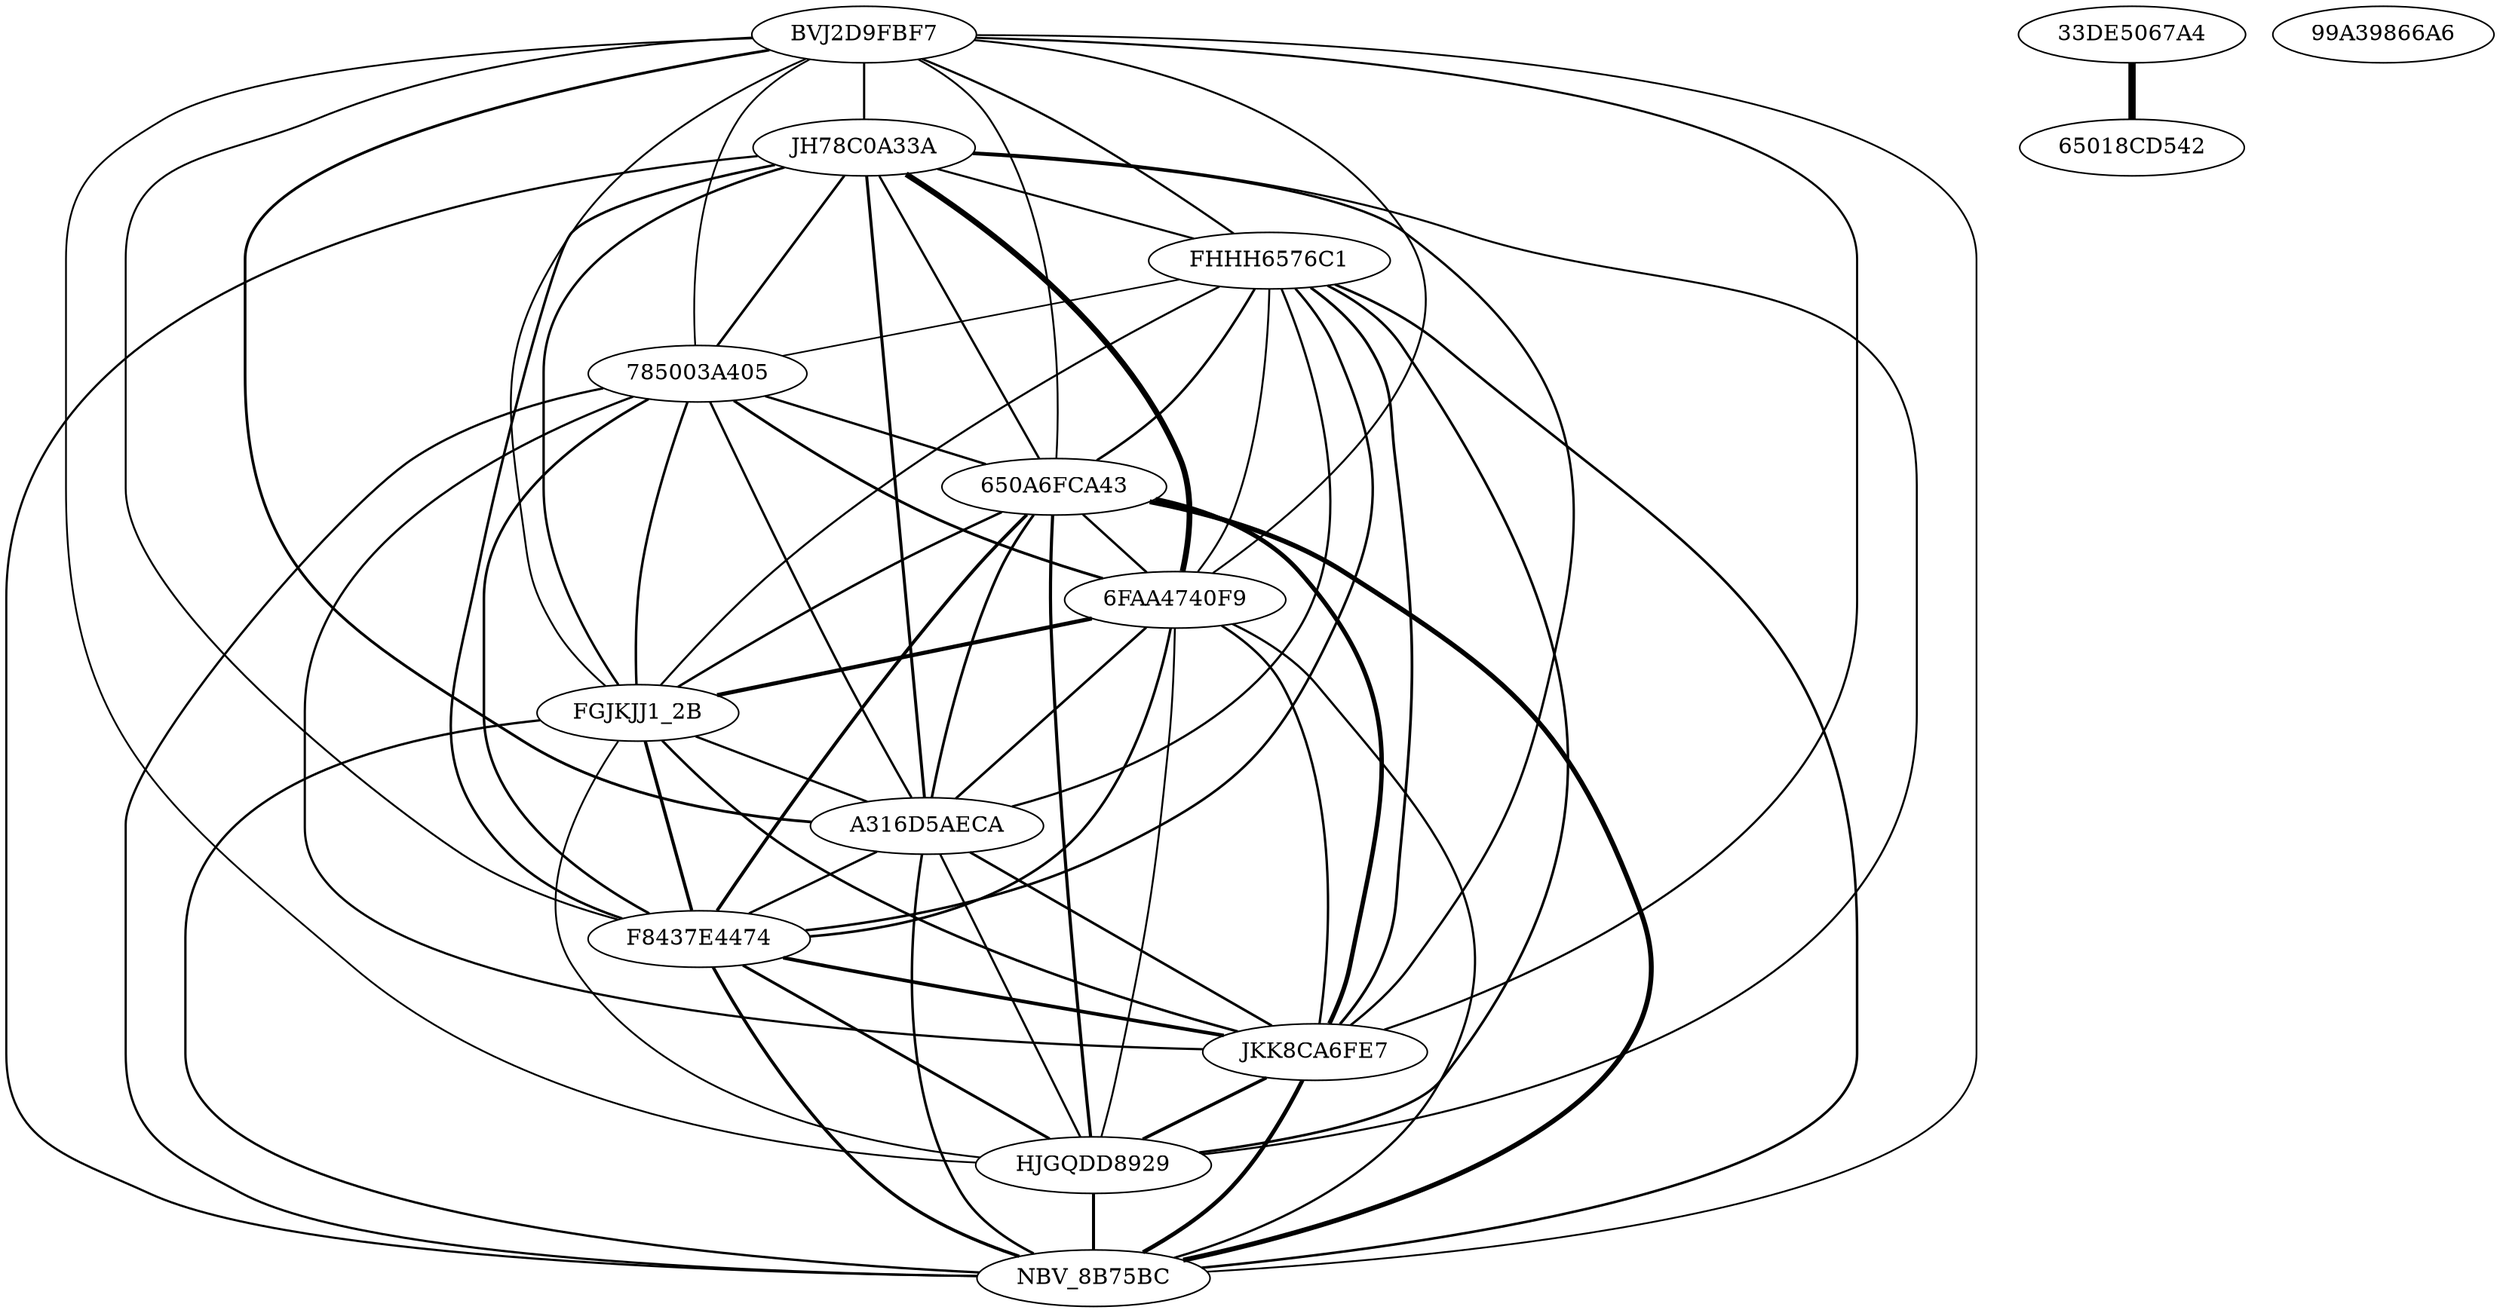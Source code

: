 strict graph  {
"./Cluster_1/BVJ2D9FBF759F527AF373E34673DC3ACA462" [label=BVJ2D9FBF7];
"./Cluster_1/JH78C0A33A1B472A8C16123FD696A5CE5EBB" [label=JH78C0A33A];
"./Cluster_1/FHHH6576C196385407B0F7F4B1B537D88983" [label=FHHH6576C1];
"./Cluster_1/785003A405BC7A4EBCBB21DDB757BF3F" [label="785003A405"];
"./Cluster_1/650A6FCA433EE243391E4B4C11F09438" [label="650A6FCA43"];
"./Cluster_1/6FAA4740F99408D4D2DDDD0B09BBDEFD" [label="6FAA4740F9"];
"./Cluster_1/FGJKJJ1_2BA0D0083976A5C1E3315413CDCFFCD2" [label=FGJKJJ1_2B];
"./Cluster_1/A316D5AECA269CA865077E7FFF356E7D" [label=A316D5AECA];
"./Cluster_1/F8437E44748D2C3FCF84019766F4E6DC" [label=F8437E4474];
"./Cluster_1/JKK8CA6FE7A1315AF5AFEAC2961460A80569" [label=JKK8CA6FE7];
"./Cluster_1/33DE5067A433A6EC5C328067DC18EC37" [label="33DE5067A4"];
"./Cluster_1/HJGQDD892986B2249B5214639ECC8AC0223" [label=HJGQDD8929];
"./Cluster_1/NBV_8B75BCBFF174C25A0161F30758509A44" [label=NBV_8B75BC];
"./Cluster_1/65018CD542145A3792BA09985734C12A" [label="65018CD542"];
"./Cluster_1/99A39866A657A10949FCB6D634BB30D5" [label="99A39866A6"];
"./Cluster_1/BVJ2D9FBF759F527AF373E34673DC3ACA462" -- "./Cluster_1/JH78C0A33A1B472A8C16123FD696A5CE5EBB"  [penwidth="1.4137931034482756"];
"./Cluster_1/BVJ2D9FBF759F527AF373E34673DC3ACA462" -- "./Cluster_1/FHHH6576C196385407B0F7F4B1B537D88983"  [penwidth="1.402877697841727"];
"./Cluster_1/BVJ2D9FBF759F527AF373E34673DC3ACA462" -- "./Cluster_1/785003A405BC7A4EBCBB21DDB757BF3F"  [penwidth="1.122448979591837"];
"./Cluster_1/BVJ2D9FBF759F527AF373E34673DC3ACA462" -- "./Cluster_1/650A6FCA433EE243391E4B4C11F09438"  [penwidth="1.197183098591549"];
"./Cluster_1/BVJ2D9FBF759F527AF373E34673DC3ACA462" -- "./Cluster_1/6FAA4740F99408D4D2DDDD0B09BBDEFD"  [penwidth="1.2328767123287678"];
"./Cluster_1/BVJ2D9FBF759F527AF373E34673DC3ACA462" -- "./Cluster_1/FGJKJJ1_2BA0D0083976A5C1E3315413CDCFFCD2"  [penwidth="1.180555555555556"];
"./Cluster_1/BVJ2D9FBF759F527AF373E34673DC3ACA462" -- "./Cluster_1/A316D5AECA269CA865077E7FFF356E7D"  [penwidth="1.7605633802816902"];
"./Cluster_1/BVJ2D9FBF759F527AF373E34673DC3ACA462" -- "./Cluster_1/F8437E44748D2C3FCF84019766F4E6DC"  [penwidth="1.2237762237762242"];
"./Cluster_1/BVJ2D9FBF759F527AF373E34673DC3ACA462" -- "./Cluster_1/JKK8CA6FE7A1315AF5AFEAC2961460A80569"  [penwidth="1.357142857142857"];
"./Cluster_1/BVJ2D9FBF759F527AF373E34673DC3ACA462" -- "./Cluster_1/HJGQDD892986B2249B5214639ECC8AC0223"  [penwidth="1.137931034482759"];
"./Cluster_1/BVJ2D9FBF759F527AF373E34673DC3ACA462" -- "./Cluster_1/NBV_8B75BCBFF174C25A0161F30758509A44"  [penwidth="1.1267605633802815"];
"./Cluster_1/JH78C0A33A1B472A8C16123FD696A5CE5EBB" -- "./Cluster_1/FHHH6576C196385407B0F7F4B1B537D88983"  [penwidth="1.312056737588653"];
"./Cluster_1/JH78C0A33A1B472A8C16123FD696A5CE5EBB" -- "./Cluster_1/785003A405BC7A4EBCBB21DDB757BF3F"  [penwidth="1.5972222222222223"];
"./Cluster_1/JH78C0A33A1B472A8C16123FD696A5CE5EBB" -- "./Cluster_1/650A6FCA433EE243391E4B4C11F09438"  [penwidth="1.4539007092198588"];
"./Cluster_1/JH78C0A33A1B472A8C16123FD696A5CE5EBB" -- "./Cluster_1/6FAA4740F99408D4D2DDDD0B09BBDEFD"  [penwidth="3.671875"];
"./Cluster_1/JH78C0A33A1B472A8C16123FD696A5CE5EBB" -- "./Cluster_1/FGJKJJ1_2BA0D0083976A5C1E3315413CDCFFCD2"  [penwidth="1.5492957746478877"];
"./Cluster_1/JH78C0A33A1B472A8C16123FD696A5CE5EBB" -- "./Cluster_1/A316D5AECA269CA865077E7FFF356E7D"  [penwidth="1.9014084507042253"];
"./Cluster_1/JH78C0A33A1B472A8C16123FD696A5CE5EBB" -- "./Cluster_1/F8437E44748D2C3FCF84019766F4E6DC"  [penwidth="1.5957446808510636"];
"./Cluster_1/JH78C0A33A1B472A8C16123FD696A5CE5EBB" -- "./Cluster_1/JKK8CA6FE7A1315AF5AFEAC2961460A80569"  [penwidth="1.5000000000000004"];
"./Cluster_1/JH78C0A33A1B472A8C16123FD696A5CE5EBB" -- "./Cluster_1/HJGQDD892986B2249B5214639ECC8AC0223"  [penwidth="1.2758620689655178"];
"./Cluster_1/JH78C0A33A1B472A8C16123FD696A5CE5EBB" -- "./Cluster_1/NBV_8B75BCBFF174C25A0161F30758509A44"  [penwidth="1.3829787234042559"];
"./Cluster_1/FHHH6576C196385407B0F7F4B1B537D88983" -- "./Cluster_1/785003A405BC7A4EBCBB21DDB757BF3F"  [penwidth="1.0139860139860137"];
"./Cluster_1/FHHH6576C196385407B0F7F4B1B537D88983" -- "./Cluster_1/650A6FCA433EE243391E4B4C11F09438"  [penwidth="1.567164179104478"];
"./Cluster_1/FHHH6576C196385407B0F7F4B1B537D88983" -- "./Cluster_1/6FAA4740F99408D4D2DDDD0B09BBDEFD"  [penwidth="1.24113475177305"];
"./Cluster_1/FHHH6576C196385407B0F7F4B1B537D88983" -- "./Cluster_1/FGJKJJ1_2BA0D0083976A5C1E3315413CDCFFCD2"  [penwidth="1.304347826086957"];
"./Cluster_1/FHHH6576C196385407B0F7F4B1B537D88983" -- "./Cluster_1/A316D5AECA269CA865077E7FFF356E7D"  [penwidth="1.4285714285714293"];
"./Cluster_1/FHHH6576C196385407B0F7F4B1B537D88983" -- "./Cluster_1/F8437E44748D2C3FCF84019766F4E6DC"  [penwidth="1.5925925925925923"];
"./Cluster_1/FHHH6576C196385407B0F7F4B1B537D88983" -- "./Cluster_1/JKK8CA6FE7A1315AF5AFEAC2961460A80569"  [penwidth="1.7424242424242422"];
"./Cluster_1/FHHH6576C196385407B0F7F4B1B537D88983" -- "./Cluster_1/HJGQDD892986B2249B5214639ECC8AC0223"  [penwidth="1.6176470588235294"];
"./Cluster_1/FHHH6576C196385407B0F7F4B1B537D88983" -- "./Cluster_1/NBV_8B75BCBFF174C25A0161F30758509A44"  [penwidth="1.6165413533834585"];
"./Cluster_1/785003A405BC7A4EBCBB21DDB757BF3F" -- "./Cluster_1/650A6FCA433EE243391E4B4C11F09438"  [penwidth="1.5000000000000004"];
"./Cluster_1/785003A405BC7A4EBCBB21DDB757BF3F" -- "./Cluster_1/6FAA4740F99408D4D2DDDD0B09BBDEFD"  [penwidth="1.7605633802816902"];
"./Cluster_1/785003A405BC7A4EBCBB21DDB757BF3F" -- "./Cluster_1/FGJKJJ1_2BA0D0083976A5C1E3315413CDCFFCD2"  [penwidth="1.5957446808510636"];
"./Cluster_1/785003A405BC7A4EBCBB21DDB757BF3F" -- "./Cluster_1/A316D5AECA269CA865077E7FFF356E7D"  [penwidth="1.482758620689655"];
"./Cluster_1/785003A405BC7A4EBCBB21DDB757BF3F" -- "./Cluster_1/F8437E44748D2C3FCF84019766F4E6DC"  [penwidth="1.6428571428571428"];
"./Cluster_1/785003A405BC7A4EBCBB21DDB757BF3F" -- "./Cluster_1/JKK8CA6FE7A1315AF5AFEAC2961460A80569"  [penwidth="1.4285714285714293"];
"./Cluster_1/785003A405BC7A4EBCBB21DDB757BF3F" -- "./Cluster_1/NBV_8B75BCBFF174C25A0161F30758509A44"  [penwidth="1.4285714285714293"];
"./Cluster_1/650A6FCA433EE243391E4B4C11F09438" -- "./Cluster_1/6FAA4740F99408D4D2DDDD0B09BBDEFD"  [penwidth="1.5000000000000004"];
"./Cluster_1/650A6FCA433EE243391E4B4C11F09438" -- "./Cluster_1/FGJKJJ1_2BA0D0083976A5C1E3315413CDCFFCD2"  [penwidth="1.5693430656934306"];
"./Cluster_1/650A6FCA433EE243391E4B4C11F09438" -- "./Cluster_1/A316D5AECA269CA865077E7FFF356E7D"  [penwidth="1.6906474820143882"];
"./Cluster_1/650A6FCA433EE243391E4B4C11F09438" -- "./Cluster_1/F8437E44748D2C3FCF84019766F4E6DC"  [penwidth="2.121212121212122"];
"./Cluster_1/650A6FCA433EE243391E4B4C11F09438" -- "./Cluster_1/JKK8CA6FE7A1315AF5AFEAC2961460A80569"  [penwidth="2.8400000000000007"];
"./Cluster_1/650A6FCA433EE243391E4B4C11F09438" -- "./Cluster_1/HJGQDD892986B2249B5214639ECC8AC0223"  [penwidth="2.0149253731343286"];
"./Cluster_1/650A6FCA433EE243391E4B4C11F09438" -- "./Cluster_1/NBV_8B75BCBFF174C25A0161F30758509A44"  [penwidth="3.130081300813008"];
"./Cluster_1/6FAA4740F99408D4D2DDDD0B09BBDEFD" -- "./Cluster_1/FGJKJJ1_2BA0D0083976A5C1E3315413CDCFFCD2"  [penwidth="2.593984962406015"];
"./Cluster_1/6FAA4740F99408D4D2DDDD0B09BBDEFD" -- "./Cluster_1/A316D5AECA269CA865077E7FFF356E7D"  [penwidth="1.5972222222222223"];
"./Cluster_1/6FAA4740F99408D4D2DDDD0B09BBDEFD" -- "./Cluster_1/F8437E44748D2C3FCF84019766F4E6DC"  [penwidth="1.6428571428571428"];
"./Cluster_1/6FAA4740F99408D4D2DDDD0B09BBDEFD" -- "./Cluster_1/JKK8CA6FE7A1315AF5AFEAC2961460A80569"  [penwidth="1.5467625899280582"];
"./Cluster_1/6FAA4740F99408D4D2DDDD0B09BBDEFD" -- "./Cluster_1/HJGQDD892986B2249B5214639ECC8AC0223"  [penwidth="1.2068965517241383"];
"./Cluster_1/6FAA4740F99408D4D2DDDD0B09BBDEFD" -- "./Cluster_1/NBV_8B75BCBFF174C25A0161F30758509A44"  [penwidth="1.4285714285714293"];
"./Cluster_1/FGJKJJ1_2BA0D0083976A5C1E3315413CDCFFCD2" -- "./Cluster_1/A316D5AECA269CA865077E7FFF356E7D"  [penwidth="1.4335664335664335"];
"./Cluster_1/FGJKJJ1_2BA0D0083976A5C1E3315413CDCFFCD2" -- "./Cluster_1/F8437E44748D2C3FCF84019766F4E6DC"  [penwidth="2.089552238805971"];
"./Cluster_1/FGJKJJ1_2BA0D0083976A5C1E3315413CDCFFCD2" -- "./Cluster_1/JKK8CA6FE7A1315AF5AFEAC2961460A80569"  [penwidth="1.6176470588235294"];
"./Cluster_1/FGJKJJ1_2BA0D0083976A5C1E3315413CDCFFCD2" -- "./Cluster_1/HJGQDD892986B2249B5214639ECC8AC0223"  [penwidth="1.1538461538461544"];
"./Cluster_1/FGJKJJ1_2BA0D0083976A5C1E3315413CDCFFCD2" -- "./Cluster_1/NBV_8B75BCBFF174C25A0161F30758509A44"  [penwidth="1.4963503649635037"];
"./Cluster_1/A316D5AECA269CA865077E7FFF356E7D" -- "./Cluster_1/F8437E44748D2C3FCF84019766F4E6DC"  [penwidth="1.4788732394366202"];
"./Cluster_1/A316D5AECA269CA865077E7FFF356E7D" -- "./Cluster_1/JKK8CA6FE7A1315AF5AFEAC2961460A80569"  [penwidth="1.6187050359712232"];
"./Cluster_1/A316D5AECA269CA865077E7FFF356E7D" -- "./Cluster_1/HJGQDD892986B2249B5214639ECC8AC0223"  [penwidth="1.3888888888888886"];
"./Cluster_1/A316D5AECA269CA865077E7FFF356E7D" -- "./Cluster_1/NBV_8B75BCBFF174C25A0161F30758509A44"  [penwidth="1.6187050359712232"];
"./Cluster_1/F8437E44748D2C3FCF84019766F4E6DC" -- "./Cluster_1/JKK8CA6FE7A1315AF5AFEAC2961460A80569"  [penwidth="2.3076923076923075"];
"./Cluster_1/F8437E44748D2C3FCF84019766F4E6DC" -- "./Cluster_1/HJGQDD892986B2249B5214639ECC8AC0223"  [penwidth="1.7883211678832114"];
"./Cluster_1/F8437E44748D2C3FCF84019766F4E6DC" -- "./Cluster_1/NBV_8B75BCBFF174C25A0161F30758509A44"  [penwidth="2.045454545454546"];
"./Cluster_1/JKK8CA6FE7A1315AF5AFEAC2961460A80569" -- "./Cluster_1/HJGQDD892986B2249B5214639ECC8AC0223"  [penwidth="2.0676691729323307"];
"./Cluster_1/JKK8CA6FE7A1315AF5AFEAC2961460A80569" -- "./Cluster_1/NBV_8B75BCBFF174C25A0161F30758509A44"  [penwidth="2.6190476190476186"];
"./Cluster_1/33DE5067A433A6EC5C328067DC18EC37" -- "./Cluster_1/65018CD542145A3792BA09985734C12A"  [penwidth="4.642857142857143"];
"./Cluster_1/HJGQDD892986B2249B5214639ECC8AC0223" -- "./Cluster_1/NBV_8B75BCBFF174C25A0161F30758509A44"  [penwidth="1.9402985074626868"];
}

